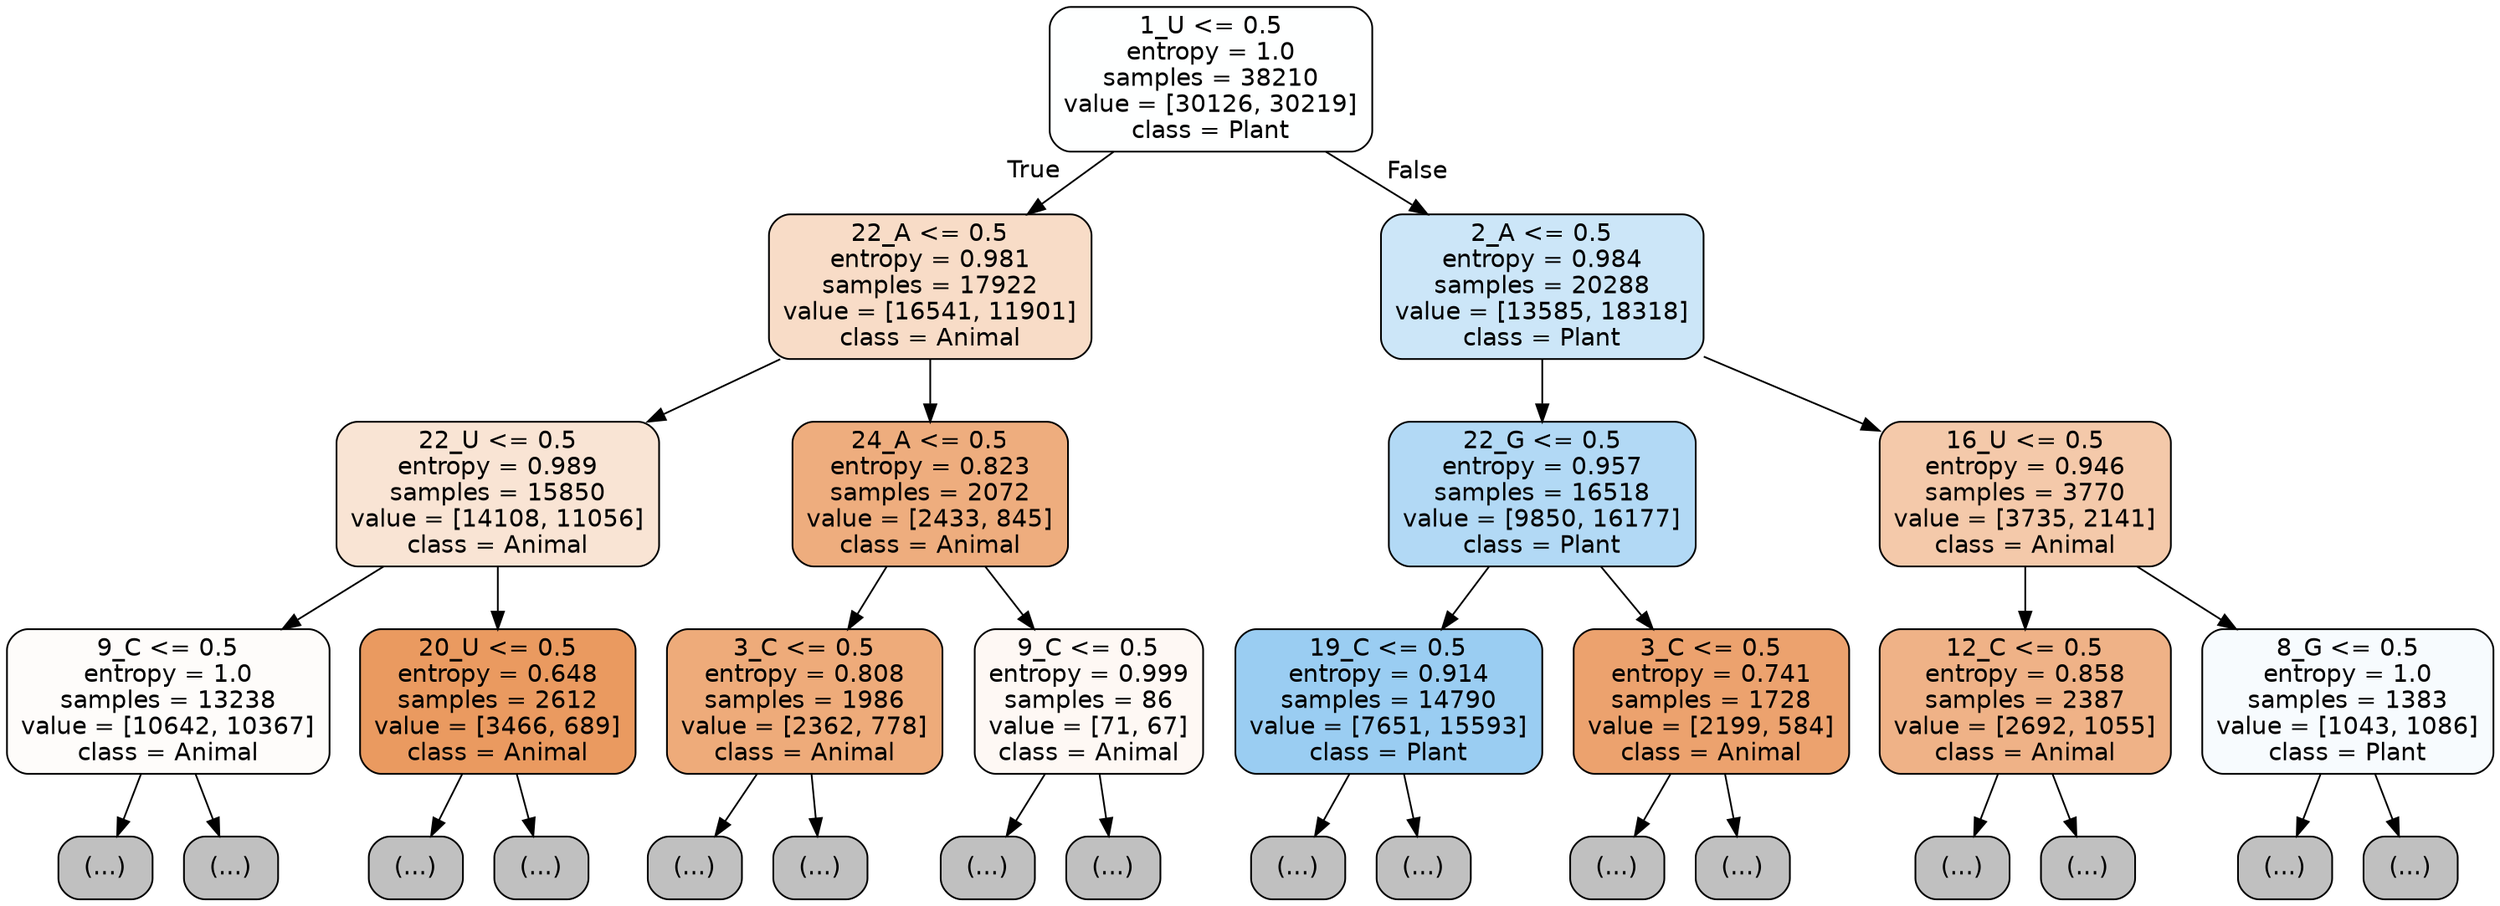 digraph Tree {
node [shape=box, style="filled, rounded", color="black", fontname="helvetica"] ;
edge [fontname="helvetica"] ;
0 [label="1_U <= 0.5\nentropy = 1.0\nsamples = 38210\nvalue = [30126, 30219]\nclass = Plant", fillcolor="#feffff"] ;
1 [label="22_A <= 0.5\nentropy = 0.981\nsamples = 17922\nvalue = [16541, 11901]\nclass = Animal", fillcolor="#f8dcc7"] ;
0 -> 1 [labeldistance=2.5, labelangle=45, headlabel="True"] ;
2 [label="22_U <= 0.5\nentropy = 0.989\nsamples = 15850\nvalue = [14108, 11056]\nclass = Animal", fillcolor="#f9e4d4"] ;
1 -> 2 ;
3 [label="9_C <= 0.5\nentropy = 1.0\nsamples = 13238\nvalue = [10642, 10367]\nclass = Animal", fillcolor="#fefcfa"] ;
2 -> 3 ;
4 [label="(...)", fillcolor="#C0C0C0"] ;
3 -> 4 ;
5567 [label="(...)", fillcolor="#C0C0C0"] ;
3 -> 5567 ;
7278 [label="20_U <= 0.5\nentropy = 0.648\nsamples = 2612\nvalue = [3466, 689]\nclass = Animal", fillcolor="#ea9a60"] ;
2 -> 7278 ;
7279 [label="(...)", fillcolor="#C0C0C0"] ;
7278 -> 7279 ;
8064 [label="(...)", fillcolor="#C0C0C0"] ;
7278 -> 8064 ;
8289 [label="24_A <= 0.5\nentropy = 0.823\nsamples = 2072\nvalue = [2433, 845]\nclass = Animal", fillcolor="#eead7e"] ;
1 -> 8289 ;
8290 [label="3_C <= 0.5\nentropy = 0.808\nsamples = 1986\nvalue = [2362, 778]\nclass = Animal", fillcolor="#eeab7a"] ;
8289 -> 8290 ;
8291 [label="(...)", fillcolor="#C0C0C0"] ;
8290 -> 8291 ;
9130 [label="(...)", fillcolor="#C0C0C0"] ;
8290 -> 9130 ;
9283 [label="9_C <= 0.5\nentropy = 0.999\nsamples = 86\nvalue = [71, 67]\nclass = Animal", fillcolor="#fef8f4"] ;
8289 -> 9283 ;
9284 [label="(...)", fillcolor="#C0C0C0"] ;
9283 -> 9284 ;
9325 [label="(...)", fillcolor="#C0C0C0"] ;
9283 -> 9325 ;
9336 [label="2_A <= 0.5\nentropy = 0.984\nsamples = 20288\nvalue = [13585, 18318]\nclass = Plant", fillcolor="#cce6f8"] ;
0 -> 9336 [labeldistance=2.5, labelangle=-45, headlabel="False"] ;
9337 [label="22_G <= 0.5\nentropy = 0.957\nsamples = 16518\nvalue = [9850, 16177]\nclass = Plant", fillcolor="#b2d9f5"] ;
9336 -> 9337 ;
9338 [label="19_C <= 0.5\nentropy = 0.914\nsamples = 14790\nvalue = [7651, 15593]\nclass = Plant", fillcolor="#9acdf2"] ;
9337 -> 9338 ;
9339 [label="(...)", fillcolor="#C0C0C0"] ;
9338 -> 9339 ;
13356 [label="(...)", fillcolor="#C0C0C0"] ;
9338 -> 13356 ;
14647 [label="3_C <= 0.5\nentropy = 0.741\nsamples = 1728\nvalue = [2199, 584]\nclass = Animal", fillcolor="#eca26e"] ;
9337 -> 14647 ;
14648 [label="(...)", fillcolor="#C0C0C0"] ;
14647 -> 14648 ;
15161 [label="(...)", fillcolor="#C0C0C0"] ;
14647 -> 15161 ;
15302 [label="16_U <= 0.5\nentropy = 0.946\nsamples = 3770\nvalue = [3735, 2141]\nclass = Animal", fillcolor="#f4c9aa"] ;
9336 -> 15302 ;
15303 [label="12_C <= 0.5\nentropy = 0.858\nsamples = 2387\nvalue = [2692, 1055]\nclass = Animal", fillcolor="#efb287"] ;
15302 -> 15303 ;
15304 [label="(...)", fillcolor="#C0C0C0"] ;
15303 -> 15304 ;
16167 [label="(...)", fillcolor="#C0C0C0"] ;
15303 -> 16167 ;
16358 [label="8_G <= 0.5\nentropy = 1.0\nsamples = 1383\nvalue = [1043, 1086]\nclass = Plant", fillcolor="#f7fbfe"] ;
15302 -> 16358 ;
16359 [label="(...)", fillcolor="#C0C0C0"] ;
16358 -> 16359 ;
16706 [label="(...)", fillcolor="#C0C0C0"] ;
16358 -> 16706 ;
}